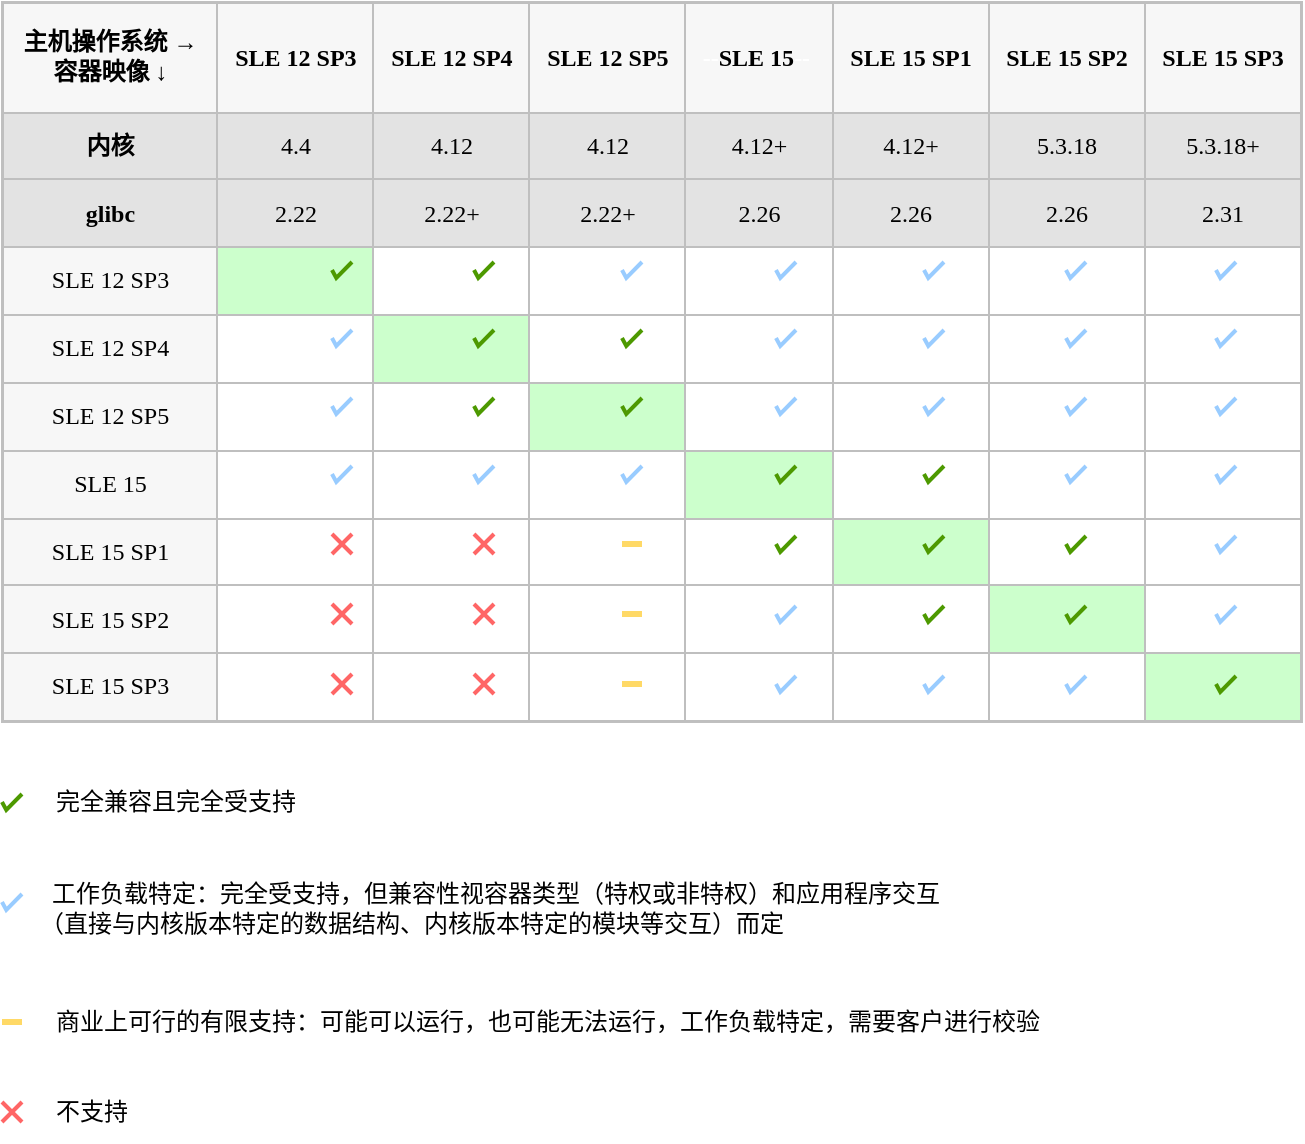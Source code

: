 <mxfile version="20.2.0" type="device"><diagram name="Page-1" id="bd83a815-5ea8-2e97-e5ec-87c9f400f2fa"><mxGraphModel dx="1185" dy="658" grid="1" gridSize="10" guides="1" tooltips="1" connect="1" arrows="1" fold="1" page="1" pageScale="1.5" pageWidth="1169" pageHeight="826" background="#ffffff" math="0" shadow="0"><root><mxCell id="0" style=";html=1;"/><mxCell id="1" style=";html=1;" parent="0"/><mxCell id="CO5awXffsRuqQKmjjOUZ-39" value="&lt;table style=&quot;width: 100% ; height: 100% ; border-collapse: collapse ; background-color: rgb(255 , 255 , 255) ; border: 1px solid rgb(191 , 191 , 191)&quot; width=&quot;100%&quot; cellpadding=&quot;4&quot; border=&quot;1&quot;&gt;&lt;tbody&gt;&lt;tr style=&quot;color: rgb(255 , 255 , 255)&quot;&gt;&lt;th style=&quot;border-collapse: collapse ; background-color: rgb(247 , 247 , 247)&quot;&gt;&lt;div style=&quot;text-align: center&quot;&gt;&lt;font color=&quot;#000000&quot;&gt;&lt;font face=&quot;Poppins&quot;&gt;&lt;span lang=&quot;ZH-CN&quot;&gt;主机操作系统&lt;/span&gt; &lt;/font&gt;&lt;span&gt;→&lt;/span&gt;&lt;/font&gt;&lt;/div&gt;&lt;font face=&quot;Poppins&quot; color=&quot;#000000&quot;&gt;&lt;div style=&quot;text-align: center&quot;&gt;&lt;span lang=&quot;ZH-CN&quot;&gt;容器映像&lt;/span&gt; &lt;span&gt;↓&lt;/span&gt;&lt;/div&gt;&lt;/font&gt;&lt;/th&gt;&lt;th style=&quot;text-align: center ; background-color: rgb(247 , 247 , 247)&quot;&gt;&lt;font face=&quot;Poppins&quot; color=&quot;#000000&quot;&gt;SLE 12 SP3&lt;/font&gt;&lt;/th&gt;&lt;th style=&quot;text-align: center ; background-color: rgb(247 , 247 , 247)&quot;&gt;&lt;font face=&quot;Poppins&quot; color=&quot;#000000&quot;&gt;SLE 12 SP4&lt;/font&gt;&lt;/th&gt;&lt;td style=&quot;text-align: center ; background-color: rgb(247 , 247 , 247)&quot;&gt;&lt;font face=&quot;Poppins&quot; color=&quot;#000000&quot;&gt;&lt;b&gt;SLE 12 SP5&lt;/b&gt;&lt;/font&gt;&lt;/td&gt;&lt;td style=&quot;text-align: center ; background-color: rgb(247 , 247 , 247)&quot;&gt;&lt;b&gt;&lt;font face=&quot;Poppins&quot;&gt;--&lt;font color=&quot;#000000&quot;&gt;SLE 15&lt;/font&gt;--&lt;font color=&quot;#000000&quot;&gt;&amp;nbsp;&lt;/font&gt;&lt;/font&gt;&lt;/b&gt;&lt;/td&gt;&lt;td style=&quot;text-align: center ; background-color: rgb(247 , 247 , 247)&quot;&gt;&lt;font face=&quot;Poppins&quot; color=&quot;#000000&quot;&gt;&lt;b&gt;SLE 15 SP1&lt;/b&gt;&lt;/font&gt;&lt;/td&gt;&lt;td style=&quot;text-align: center ; background-color: rgb(247 , 247 , 247)&quot;&gt;&lt;font face=&quot;Poppins&quot; color=&quot;#000000&quot;&gt;&lt;b&gt;SLE 15 SP2&lt;/b&gt;&lt;/font&gt;&lt;/td&gt;&lt;td style=&quot;text-align: center ; background-color: rgb(247 , 247 , 247)&quot;&gt;&lt;font face=&quot;Poppins&quot; color=&quot;#000000&quot;&gt;&lt;b&gt;SLE 15 SP3&lt;/b&gt;&lt;/font&gt;&lt;/td&gt;&lt;/tr&gt;&lt;tr&gt;&lt;td style=&quot;text-align: center ; background-color: rgb(227 , 227 , 227)&quot;&gt;&lt;b&gt;&lt;font face=&quot;Poppins&quot;&gt;&lt;span lang=&quot;ZH-CN&quot;&gt;内核&lt;/span&gt;&lt;/font&gt;&lt;/b&gt;&lt;/td&gt;&lt;td style=&quot;text-align: center ; background-color: rgb(227 , 227 , 227)&quot;&gt;&lt;font face=&quot;Poppins&quot;&gt;4.4&lt;/font&gt;&lt;/td&gt;&lt;td style=&quot;text-align: center ; background-color: rgb(227 , 227 , 227)&quot;&gt;&lt;font face=&quot;Poppins&quot;&gt;4.12&lt;/font&gt;&lt;/td&gt;&lt;td style=&quot;text-align: center ; background-color: rgb(227 , 227 , 227)&quot;&gt;&lt;font face=&quot;Poppins&quot;&gt;4.12&lt;/font&gt;&lt;/td&gt;&lt;td style=&quot;text-align: center ; background-color: rgb(227 , 227 , 227)&quot;&gt;&lt;font face=&quot;Poppins&quot;&gt;4.12+&lt;/font&gt;&lt;/td&gt;&lt;td style=&quot;text-align: center ; background-color: rgb(227 , 227 , 227)&quot;&gt;&lt;font face=&quot;Poppins&quot;&gt;4.12+&lt;/font&gt;&lt;/td&gt;&lt;td style=&quot;text-align: center ; background-color: rgb(227 , 227 , 227)&quot;&gt;&lt;font face=&quot;Poppins&quot;&gt;5.3.18&lt;/font&gt;&lt;/td&gt;&lt;td style=&quot;text-align: center ; background-color: rgb(227 , 227 , 227)&quot;&gt;&lt;font face=&quot;Poppins&quot;&gt;5.3.18+&lt;/font&gt;&lt;/td&gt;&lt;/tr&gt;&lt;tr&gt;&lt;td style=&quot;text-align: center ; background-color: rgb(227 , 227 , 227)&quot;&gt;&lt;b&gt;&lt;font face=&quot;Poppins&quot;&gt;glibc&lt;/font&gt;&lt;/b&gt;&lt;/td&gt;&lt;td style=&quot;text-align: center ; background-color: rgb(227 , 227 , 227)&quot;&gt;&lt;font face=&quot;Poppins&quot;&gt;2.22&lt;/font&gt;&lt;/td&gt;&lt;td style=&quot;text-align: center ; background-color: rgb(227 , 227 , 227)&quot;&gt;&lt;font face=&quot;Poppins&quot;&gt;2.22+&lt;/font&gt;&lt;/td&gt;&lt;td style=&quot;text-align: center ; background-color: rgb(227 , 227 , 227)&quot;&gt;&lt;font face=&quot;Poppins&quot;&gt;2.22+&lt;/font&gt;&lt;/td&gt;&lt;td style=&quot;text-align: center ; background-color: rgb(227 , 227 , 227)&quot;&gt;&lt;font face=&quot;Poppins&quot;&gt;2.26&lt;/font&gt;&lt;/td&gt;&lt;td style=&quot;text-align: center ; background-color: rgb(227 , 227 , 227)&quot;&gt;&lt;font face=&quot;Poppins&quot;&gt;2.26&lt;/font&gt;&lt;/td&gt;&lt;td style=&quot;text-align: center ; background-color: rgb(227 , 227 , 227)&quot;&gt;&lt;font face=&quot;Poppins&quot;&gt;2.26&lt;/font&gt;&lt;/td&gt;&lt;td style=&quot;text-align: center ; background-color: rgb(227 , 227 , 227)&quot;&gt;&lt;font face=&quot;Poppins&quot;&gt;2.31&lt;/font&gt;&lt;/td&gt;&lt;/tr&gt;&lt;tr&gt;&lt;td style=&quot;text-align: center ; background-color: rgb(247 , 247 , 247)&quot;&gt;&lt;font face=&quot;Poppins&quot;&gt;SLE 12 SP3&lt;/font&gt;&lt;/td&gt;&lt;td style=&quot;background-color: rgb(204 , 255 , 204)&quot;&gt;&lt;font face=&quot;Poppins&quot;&gt;&lt;br&gt;&lt;/font&gt;&lt;/td&gt;&lt;td style=&quot;background-color: rgb(255 , 255 , 255)&quot;&gt;&lt;font face=&quot;Poppins&quot;&gt;&lt;br&gt;&lt;/font&gt;&lt;/td&gt;&lt;td style=&quot;background-color: rgb(255 , 255 , 255)&quot;&gt;&lt;font face=&quot;Poppins&quot;&gt;&lt;br&gt;&lt;/font&gt;&lt;/td&gt;&lt;td style=&quot;background-color: rgb(255 , 255 , 255)&quot;&gt;&lt;font face=&quot;Poppins&quot;&gt;&lt;br&gt;&lt;/font&gt;&lt;/td&gt;&lt;td style=&quot;background-color: rgb(255 , 255 , 255)&quot;&gt;&lt;font face=&quot;Poppins&quot;&gt;&lt;br&gt;&lt;/font&gt;&lt;/td&gt;&lt;td style=&quot;background-color: rgb(255 , 255 , 255)&quot;&gt;&lt;font face=&quot;Poppins&quot;&gt;&lt;br&gt;&lt;/font&gt;&lt;/td&gt;&lt;td style=&quot;background-color: rgb(255 , 255 , 255)&quot;&gt;&lt;font face=&quot;Poppins&quot;&gt;&lt;br&gt;&lt;/font&gt;&lt;/td&gt;&lt;/tr&gt;&lt;tr&gt;&lt;td style=&quot;text-align: center ; background-color: rgb(247 , 247 , 247)&quot;&gt;&lt;font face=&quot;Poppins&quot;&gt;SLE 12 SP4&lt;/font&gt;&lt;/td&gt;&lt;td style=&quot;background-color: rgb(255 , 255 , 255)&quot;&gt;&lt;font face=&quot;Poppins&quot;&gt;&lt;br&gt;&lt;/font&gt;&lt;/td&gt;&lt;td style=&quot;background-color: rgb(204 , 255 , 204)&quot;&gt;&lt;font face=&quot;Poppins&quot;&gt;&lt;br&gt;&lt;/font&gt;&lt;/td&gt;&lt;td style=&quot;background-color: rgb(255 , 255 , 255)&quot;&gt;&lt;font face=&quot;Poppins&quot;&gt;&lt;br&gt;&lt;/font&gt;&lt;/td&gt;&lt;td style=&quot;background-color: rgb(255 , 255 , 255)&quot;&gt;&lt;font face=&quot;Poppins&quot;&gt;&lt;br&gt;&lt;/font&gt;&lt;/td&gt;&lt;td style=&quot;background-color: rgb(255 , 255 , 255)&quot;&gt;&lt;font face=&quot;Poppins&quot;&gt;&lt;br&gt;&lt;/font&gt;&lt;/td&gt;&lt;td style=&quot;background-color: rgb(255 , 255 , 255)&quot;&gt;&lt;font face=&quot;Poppins&quot;&gt;&lt;br&gt;&lt;/font&gt;&lt;/td&gt;&lt;td style=&quot;background-color: rgb(255 , 255 , 255)&quot;&gt;&lt;font face=&quot;Poppins&quot;&gt;&lt;br&gt;&lt;/font&gt;&lt;/td&gt;&lt;/tr&gt;&lt;tr&gt;&lt;td style=&quot;text-align: center ; background-color: rgb(247 , 247 , 247)&quot;&gt;&lt;font face=&quot;Poppins&quot;&gt;SLE 12 SP5&lt;/font&gt;&lt;/td&gt;&lt;td style=&quot;background-color: rgb(255 , 255 , 255)&quot;&gt;&lt;font face=&quot;Poppins&quot;&gt;&lt;br&gt;&lt;/font&gt;&lt;/td&gt;&lt;td style=&quot;background-color: rgb(255 , 255 , 255)&quot;&gt;&lt;font face=&quot;Poppins&quot;&gt;&lt;br&gt;&lt;/font&gt;&lt;/td&gt;&lt;td style=&quot;background-color: rgb(204 , 255 , 204)&quot;&gt;&lt;font face=&quot;Poppins&quot;&gt;&lt;br&gt;&lt;/font&gt;&lt;/td&gt;&lt;td style=&quot;background-color: rgb(255 , 255 , 255)&quot;&gt;&lt;font face=&quot;Poppins&quot;&gt;&lt;br&gt;&lt;/font&gt;&lt;/td&gt;&lt;td style=&quot;background-color: rgb(255 , 255 , 255)&quot;&gt;&lt;font face=&quot;Poppins&quot;&gt;&lt;br&gt;&lt;/font&gt;&lt;/td&gt;&lt;td style=&quot;background-color: rgb(255 , 255 , 255)&quot;&gt;&lt;font face=&quot;Poppins&quot;&gt;&lt;br&gt;&lt;/font&gt;&lt;/td&gt;&lt;td style=&quot;background-color: rgb(255 , 255 , 255)&quot;&gt;&lt;font face=&quot;Poppins&quot;&gt;&lt;br&gt;&lt;/font&gt;&lt;/td&gt;&lt;/tr&gt;&lt;tr&gt;&lt;td style=&quot;text-align: center ; background-color: rgb(247 , 247 , 247)&quot;&gt;&lt;font face=&quot;Poppins&quot;&gt;SLE 15&lt;/font&gt;&lt;/td&gt;&lt;td style=&quot;background-color: rgb(255 , 255 , 255)&quot;&gt;&lt;font face=&quot;Poppins&quot;&gt;&lt;br&gt;&lt;/font&gt;&lt;/td&gt;&lt;td style=&quot;background-color: rgb(255 , 255 , 255)&quot;&gt;&lt;font face=&quot;Poppins&quot;&gt;&lt;br&gt;&lt;/font&gt;&lt;/td&gt;&lt;td style=&quot;background-color: rgb(255 , 255 , 255)&quot;&gt;&lt;font face=&quot;Poppins&quot;&gt;&lt;br&gt;&lt;/font&gt;&lt;/td&gt;&lt;td style=&quot;background-color: rgb(204 , 255 , 204)&quot;&gt;&lt;font face=&quot;Poppins&quot;&gt;&lt;br&gt;&lt;/font&gt;&lt;/td&gt;&lt;td style=&quot;background-color: rgb(255 , 255 , 255)&quot;&gt;&lt;font face=&quot;Poppins&quot;&gt;&lt;br&gt;&lt;/font&gt;&lt;/td&gt;&lt;td style=&quot;background-color: rgb(255 , 255 , 255)&quot;&gt;&lt;font face=&quot;Poppins&quot;&gt;&lt;br&gt;&lt;/font&gt;&lt;/td&gt;&lt;td style=&quot;background-color: rgb(255 , 255 , 255)&quot;&gt;&lt;font face=&quot;Poppins&quot;&gt;&lt;br&gt;&lt;/font&gt;&lt;/td&gt;&lt;/tr&gt;&lt;tr&gt;&lt;td style=&quot;text-align: center ; background-color: rgb(247 , 247 , 247)&quot;&gt;&lt;font face=&quot;Poppins&quot;&gt;SLE 15 SP1&lt;/font&gt;&lt;/td&gt;&lt;td style=&quot;background-color: rgb(255 , 255 , 255)&quot;&gt;&lt;font face=&quot;Poppins&quot;&gt;&lt;br&gt;&lt;/font&gt;&lt;/td&gt;&lt;td style=&quot;background-color: rgb(255 , 255 , 255)&quot;&gt;&lt;font face=&quot;Poppins&quot;&gt;&lt;br&gt;&lt;/font&gt;&lt;/td&gt;&lt;td style=&quot;background-color: rgb(255 , 255 , 255)&quot;&gt;&lt;font face=&quot;Poppins&quot;&gt;&lt;br&gt;&lt;/font&gt;&lt;/td&gt;&lt;td style=&quot;background-color: rgb(255 , 255 , 255)&quot;&gt;&lt;font face=&quot;Poppins&quot;&gt;&lt;br&gt;&lt;/font&gt;&lt;/td&gt;&lt;td style=&quot;background-color: rgb(204 , 255 , 204)&quot;&gt;&lt;font face=&quot;Poppins&quot;&gt;&lt;br&gt;&lt;/font&gt;&lt;/td&gt;&lt;td style=&quot;background-color: rgb(255 , 255 , 255)&quot;&gt;&lt;font face=&quot;Poppins&quot;&gt;&lt;br&gt;&lt;/font&gt;&lt;/td&gt;&lt;td style=&quot;background-color: rgb(255 , 255 , 255)&quot;&gt;&lt;font face=&quot;Poppins&quot;&gt;&lt;br&gt;&lt;/font&gt;&lt;/td&gt;&lt;/tr&gt;&lt;tr&gt;&lt;td style=&quot;text-align: center ; background-color: rgb(247 , 247 , 247)&quot;&gt;&lt;font face=&quot;Poppins&quot;&gt;SLE 15 SP2&lt;br&gt;&lt;/font&gt;&lt;/td&gt;&lt;td style=&quot;background-color: rgb(255 , 255 , 255)&quot;&gt;&lt;font face=&quot;Poppins&quot;&gt;&lt;br&gt;&lt;/font&gt;&lt;/td&gt;&lt;td style=&quot;background-color: rgb(255 , 255 , 255)&quot;&gt;&lt;font face=&quot;Poppins&quot;&gt;&lt;br&gt;&lt;/font&gt;&lt;/td&gt;&lt;td style=&quot;background-color: rgb(255 , 255 , 255)&quot;&gt;&lt;font face=&quot;Poppins&quot;&gt;&lt;br&gt;&lt;/font&gt;&lt;/td&gt;&lt;td style=&quot;background-color: rgb(255 , 255 , 255)&quot;&gt;&lt;font face=&quot;Poppins&quot;&gt;&lt;br&gt;&lt;/font&gt;&lt;/td&gt;&lt;td style=&quot;background-color: rgb(255 , 255 , 255)&quot;&gt;&lt;font face=&quot;Poppins&quot;&gt;&lt;br&gt;&lt;/font&gt;&lt;/td&gt;&lt;td style=&quot;background-color: rgb(204 , 255 , 204)&quot;&gt;&lt;font face=&quot;Poppins&quot;&gt;&lt;br&gt;&lt;/font&gt;&lt;/td&gt;&lt;td style=&quot;background-color: rgb(255 , 255 , 255)&quot;&gt;&lt;font face=&quot;Poppins&quot;&gt;&lt;br&gt;&lt;/font&gt;&lt;/td&gt;&lt;/tr&gt;&lt;tr&gt;&lt;td style=&quot;text-align: center ; background-color: rgb(247 , 247 , 247)&quot;&gt;&lt;font face=&quot;Poppins&quot;&gt;SLE 15 SP3&lt;br&gt;&lt;/font&gt;&lt;/td&gt;&lt;td style=&quot;background-color: rgb(255 , 255 , 255)&quot;&gt;&lt;font face=&quot;Poppins&quot;&gt;&lt;br&gt;&lt;/font&gt;&lt;/td&gt;&lt;td style=&quot;background-color: rgb(255 , 255 , 255)&quot;&gt;&lt;font face=&quot;Poppins&quot;&gt;&lt;br&gt;&lt;/font&gt;&lt;/td&gt;&lt;td style=&quot;background-color: rgb(255 , 255 , 255)&quot;&gt;&lt;font face=&quot;Poppins&quot;&gt;&lt;br&gt;&lt;/font&gt;&lt;/td&gt;&lt;td style=&quot;background-color: rgb(255 , 255 , 255)&quot;&gt;&lt;font face=&quot;Poppins&quot;&gt;&lt;br&gt;&lt;/font&gt;&lt;/td&gt;&lt;td style=&quot;background-color: rgb(255 , 255 , 255)&quot;&gt;&lt;font face=&quot;Poppins&quot;&gt;&lt;br&gt;&lt;/font&gt;&lt;/td&gt;&lt;td style=&quot;background-color: rgb(255 , 255 , 255)&quot;&gt;&lt;font face=&quot;Poppins&quot;&gt;&lt;br&gt;&lt;/font&gt;&lt;/td&gt;&lt;td style=&quot;background-color: rgb(204 , 255 , 204)&quot;&gt;&lt;font face=&quot;Poppins&quot;&gt;&lt;br&gt;&lt;/font&gt;&lt;/td&gt;&lt;/tr&gt;&lt;/tbody&gt;&lt;/table&gt;" style="text;html=1;fillColor=#ffffff;overflow=fill;rounded=0;strokeColor=#C0C0C0;" parent="1" vertex="1"><mxGeometry x="270" y="300" width="650" height="360" as="geometry"/></mxCell><mxCell id="X5XhPVdRXbugXbAP6S1_-2" value="&lt;font face=&quot;Poppins&quot;&gt;&lt;span lang=&quot;ZH-CN&quot;&gt;完全兼容且完全受支持&lt;/span&gt;&lt;/font&gt;" style="text;html=1;align=left;verticalAlign=middle;resizable=0;points=[];autosize=1;strokeColor=none;" parent="1" vertex="1"><mxGeometry x="295" y="685" width="140" height="30" as="geometry"/></mxCell><mxCell id="X5XhPVdRXbugXbAP6S1_-4" value="&lt;div&gt;&lt;font face=&quot;Poppins&quot;&gt;&lt;span lang=&quot;ZH-CN&quot;&gt;&amp;nbsp; 工作负载特定：完全受支持，但兼容性视容器类型（特权或非特权）和应用程序交互&lt;/span&gt;&lt;/font&gt;&lt;/div&gt;&lt;div&gt;&lt;font face=&quot;Poppins&quot;&gt;&lt;span lang=&quot;ZH-CN&quot;&gt;（直接与内核版本特定的数据结构、内核版本特定的模块等交互）而定&lt;/span&gt;&lt;/font&gt;&lt;/div&gt;" style="text;html=1;align=left;verticalAlign=middle;resizable=0;points=[];autosize=1;strokeColor=none;" parent="1" vertex="1"><mxGeometry x="287" y="733" width="470" height="40" as="geometry"/></mxCell><mxCell id="X5XhPVdRXbugXbAP6S1_-5" value="&lt;font face=&quot;Poppins&quot;&gt;&lt;span lang=&quot;ZH-CN&quot;&gt;商业上可行的有限支持：可能可以运行，也可能无法运行，工作负载特定，需要客户进行校验&lt;/span&gt;&lt;/font&gt;" style="text;html=1;align=left;verticalAlign=middle;resizable=0;points=[];autosize=1;strokeColor=none;" parent="1" vertex="1"><mxGeometry x="295" y="795" width="520" height="30" as="geometry"/></mxCell><mxCell id="X5XhPVdRXbugXbAP6S1_-6" value="&lt;font face=&quot;Poppins&quot;&gt;&lt;span lang=&quot;ZH-CN&quot;&gt;不支持&lt;/span&gt;&lt;/font&gt;" style="text;html=1;align=left;verticalAlign=middle;resizable=0;points=[];autosize=1;strokeColor=none;" parent="1" vertex="1"><mxGeometry x="295" y="840" width="60" height="30" as="geometry"/></mxCell><mxCell id="1lScYszYVqfYkJgVosk7-3" value="" style="html=1;verticalLabelPosition=bottom;labelBackgroundColor=#ffffff;verticalAlign=top;shadow=0;dashed=0;strokeWidth=2;shape=mxgraph.ios7.misc.check;fillColor=#4D9900;strokeColor=#99CCFF;" parent="1" vertex="1"><mxGeometry x="435" y="464" width="10" height="8" as="geometry"/></mxCell><mxCell id="1lScYszYVqfYkJgVosk7-1" value="" style="html=1;verticalLabelPosition=bottom;labelBackgroundColor=#ffffff;verticalAlign=top;shadow=0;dashed=0;strokeWidth=2;shape=mxgraph.ios7.misc.check;fillColor=#4D9900;strokeColor=#4D9900;" parent="1" vertex="1"><mxGeometry x="435" y="430" width="10" height="8" as="geometry"/></mxCell><mxCell id="1lScYszYVqfYkJgVosk7-5" value="" style="html=1;verticalLabelPosition=bottom;labelBackgroundColor=#ffffff;verticalAlign=top;shadow=0;dashed=0;strokeWidth=2;shape=mxgraph.ios7.misc.check;fillColor=#4D9900;strokeColor=#4D9900;" parent="1" vertex="1"><mxGeometry x="506" y="430" width="10" height="8" as="geometry"/></mxCell><mxCell id="1lScYszYVqfYkJgVosk7-6" value="" style="html=1;verticalLabelPosition=bottom;labelBackgroundColor=#ffffff;verticalAlign=top;shadow=0;dashed=0;strokeWidth=2;shape=mxgraph.ios7.misc.check;fillColor=#4D9900;strokeColor=#4D9900;" parent="1" vertex="1"><mxGeometry x="506" y="464" width="10" height="8" as="geometry"/></mxCell><mxCell id="1lScYszYVqfYkJgVosk7-7" value="" style="html=1;verticalLabelPosition=bottom;labelBackgroundColor=#ffffff;verticalAlign=top;shadow=0;dashed=0;strokeWidth=2;shape=mxgraph.ios7.misc.check;fillColor=#4D9900;strokeColor=#4D9900;" parent="1" vertex="1"><mxGeometry x="506" y="498" width="10" height="8" as="geometry"/></mxCell><mxCell id="1lScYszYVqfYkJgVosk7-8" value="" style="html=1;verticalLabelPosition=bottom;labelBackgroundColor=#ffffff;verticalAlign=top;shadow=0;dashed=0;strokeWidth=2;shape=mxgraph.ios7.misc.check;fillColor=#4D9900;strokeColor=#99CCFF;" parent="1" vertex="1"><mxGeometry x="435" y="498" width="10" height="8" as="geometry"/></mxCell><mxCell id="1lScYszYVqfYkJgVosk7-9" value="" style="html=1;verticalLabelPosition=bottom;labelBackgroundColor=#ffffff;verticalAlign=top;shadow=0;dashed=0;strokeWidth=2;shape=mxgraph.ios7.misc.check;fillColor=#4D9900;strokeColor=#99CCFF;aspect=fixed;" parent="1" vertex="1"><mxGeometry x="435" y="532" width="10" height="8" as="geometry"/></mxCell><mxCell id="1lScYszYVqfYkJgVosk7-10" value="" style="html=1;verticalLabelPosition=bottom;labelBackgroundColor=#ffffff;verticalAlign=top;shadow=0;dashed=0;strokeWidth=2;shape=mxgraph.ios7.misc.check;fillColor=#4D9900;strokeColor=#99CCFF;" parent="1" vertex="1"><mxGeometry x="506" y="532" width="10" height="8" as="geometry"/></mxCell><mxCell id="1lScYszYVqfYkJgVosk7-11" value="" style="html=1;verticalLabelPosition=bottom;labelBackgroundColor=#ffffff;verticalAlign=top;shadow=0;dashed=0;strokeWidth=2;shape=mxgraph.ios7.misc.check;fillColor=#4D9900;strokeColor=#4D9900;" parent="1" vertex="1"><mxGeometry x="580" y="464" width="10" height="8" as="geometry"/></mxCell><mxCell id="1lScYszYVqfYkJgVosk7-12" value="" style="html=1;verticalLabelPosition=bottom;labelBackgroundColor=#ffffff;verticalAlign=top;shadow=0;dashed=0;strokeWidth=2;shape=mxgraph.ios7.misc.check;fillColor=#4D9900;strokeColor=#4D9900;" parent="1" vertex="1"><mxGeometry x="580" y="498" width="10" height="8" as="geometry"/></mxCell><mxCell id="1lScYszYVqfYkJgVosk7-13" value="" style="html=1;verticalLabelPosition=bottom;labelBackgroundColor=#ffffff;verticalAlign=top;shadow=0;dashed=0;strokeWidth=2;shape=mxgraph.ios7.misc.check;fillColor=#4D9900;strokeColor=#4D9900;" parent="1" vertex="1"><mxGeometry x="657" y="532" width="10" height="8" as="geometry"/></mxCell><mxCell id="1lScYszYVqfYkJgVosk7-14" value="" style="html=1;verticalLabelPosition=bottom;labelBackgroundColor=#ffffff;verticalAlign=top;shadow=0;dashed=0;strokeWidth=2;shape=mxgraph.ios7.misc.check;fillColor=#4D9900;strokeColor=#4D9900;" parent="1" vertex="1"><mxGeometry x="657" y="567" width="10" height="8" as="geometry"/></mxCell><mxCell id="1lScYszYVqfYkJgVosk7-15" value="" style="html=1;verticalLabelPosition=bottom;labelBackgroundColor=#ffffff;verticalAlign=top;shadow=0;dashed=0;strokeWidth=2;shape=mxgraph.ios7.misc.check;fillColor=#4D9900;strokeColor=#4D9900;" parent="1" vertex="1"><mxGeometry x="731" y="532" width="10" height="8" as="geometry"/></mxCell><mxCell id="1lScYszYVqfYkJgVosk7-16" value="" style="html=1;verticalLabelPosition=bottom;labelBackgroundColor=#ffffff;verticalAlign=top;shadow=0;dashed=0;strokeWidth=2;shape=mxgraph.ios7.misc.check;fillColor=#4D9900;strokeColor=#4D9900;" parent="1" vertex="1"><mxGeometry x="731" y="567" width="10" height="8" as="geometry"/></mxCell><mxCell id="1lScYszYVqfYkJgVosk7-17" value="" style="html=1;verticalLabelPosition=bottom;labelBackgroundColor=#ffffff;verticalAlign=top;shadow=0;dashed=0;strokeWidth=2;shape=mxgraph.ios7.misc.check;fillColor=#4D9900;strokeColor=#4D9900;" parent="1" vertex="1"><mxGeometry x="731" y="602" width="10" height="8" as="geometry"/></mxCell><mxCell id="1lScYszYVqfYkJgVosk7-18" value="" style="html=1;verticalLabelPosition=bottom;labelBackgroundColor=#ffffff;verticalAlign=top;shadow=0;dashed=0;strokeWidth=2;shape=mxgraph.ios7.misc.check;fillColor=#4D9900;strokeColor=#4D9900;" parent="1" vertex="1"><mxGeometry x="802" y="567" width="10" height="8" as="geometry"/></mxCell><mxCell id="1lScYszYVqfYkJgVosk7-19" value="" style="html=1;verticalLabelPosition=bottom;labelBackgroundColor=#ffffff;verticalAlign=top;shadow=0;dashed=0;strokeWidth=2;shape=mxgraph.ios7.misc.check;fillColor=#4D9900;strokeColor=#4D9900;" parent="1" vertex="1"><mxGeometry x="802" y="602" width="10" height="8" as="geometry"/></mxCell><mxCell id="1lScYszYVqfYkJgVosk7-20" value="" style="html=1;verticalLabelPosition=bottom;labelBackgroundColor=#ffffff;verticalAlign=top;shadow=0;dashed=0;strokeWidth=2;shape=mxgraph.ios7.misc.check;fillColor=#4D9900;strokeColor=#4D9900;" parent="1" vertex="1"><mxGeometry x="877" y="637" width="10" height="8" as="geometry"/></mxCell><mxCell id="1lScYszYVqfYkJgVosk7-21" value="" style="html=1;verticalLabelPosition=bottom;labelBackgroundColor=#ffffff;verticalAlign=top;shadow=0;dashed=0;strokeWidth=2;shape=mxgraph.ios7.misc.check;fillColor=#4D9900;strokeColor=#99CCFF;" parent="1" vertex="1"><mxGeometry x="580" y="532" width="10" height="8" as="geometry"/></mxCell><mxCell id="1lScYszYVqfYkJgVosk7-22" value="" style="html=1;verticalLabelPosition=bottom;labelBackgroundColor=#ffffff;verticalAlign=top;shadow=0;dashed=0;strokeWidth=2;shape=mxgraph.ios7.misc.check;fillColor=#4D9900;strokeColor=#99CCFF;" parent="1" vertex="1"><mxGeometry x="580" y="430" width="10" height="8" as="geometry"/></mxCell><mxCell id="1lScYszYVqfYkJgVosk7-23" value="" style="html=1;verticalLabelPosition=bottom;labelBackgroundColor=#ffffff;verticalAlign=top;shadow=0;dashed=0;strokeWidth=2;shape=mxgraph.ios7.misc.check;fillColor=#4D9900;strokeColor=#99CCFF;" parent="1" vertex="1"><mxGeometry x="657" y="430" width="10" height="8" as="geometry"/></mxCell><mxCell id="1lScYszYVqfYkJgVosk7-24" value="" style="html=1;verticalLabelPosition=bottom;labelBackgroundColor=#ffffff;verticalAlign=top;shadow=0;dashed=0;strokeWidth=2;shape=mxgraph.ios7.misc.check;fillColor=#4D9900;strokeColor=#99CCFF;" parent="1" vertex="1"><mxGeometry x="731" y="430" width="10" height="8" as="geometry"/></mxCell><mxCell id="1lScYszYVqfYkJgVosk7-25" value="" style="html=1;verticalLabelPosition=bottom;labelBackgroundColor=#ffffff;verticalAlign=top;shadow=0;dashed=0;strokeWidth=2;shape=mxgraph.ios7.misc.check;fillColor=#4D9900;strokeColor=#99CCFF;" parent="1" vertex="1"><mxGeometry x="802" y="430" width="10" height="8" as="geometry"/></mxCell><mxCell id="1lScYszYVqfYkJgVosk7-26" value="" style="html=1;verticalLabelPosition=bottom;labelBackgroundColor=#ffffff;verticalAlign=top;shadow=0;dashed=0;strokeWidth=2;shape=mxgraph.ios7.misc.check;fillColor=#4D9900;strokeColor=#99CCFF;" parent="1" vertex="1"><mxGeometry x="877" y="430" width="10" height="8" as="geometry"/></mxCell><mxCell id="1lScYszYVqfYkJgVosk7-27" value="" style="html=1;verticalLabelPosition=bottom;labelBackgroundColor=#ffffff;verticalAlign=top;shadow=0;dashed=0;strokeWidth=2;shape=mxgraph.ios7.misc.check;fillColor=#4D9900;strokeColor=#99CCFF;" parent="1" vertex="1"><mxGeometry x="877" y="464" width="10" height="8" as="geometry"/></mxCell><mxCell id="1lScYszYVqfYkJgVosk7-28" value="" style="html=1;verticalLabelPosition=bottom;labelBackgroundColor=#ffffff;verticalAlign=top;shadow=0;dashed=0;strokeWidth=2;shape=mxgraph.ios7.misc.check;fillColor=#4D9900;strokeColor=#99CCFF;" parent="1" vertex="1"><mxGeometry x="877" y="498" width="10" height="8" as="geometry"/></mxCell><mxCell id="1lScYszYVqfYkJgVosk7-29" value="" style="html=1;verticalLabelPosition=bottom;labelBackgroundColor=#ffffff;verticalAlign=top;shadow=0;dashed=0;strokeWidth=2;shape=mxgraph.ios7.misc.check;fillColor=#4D9900;strokeColor=#99CCFF;" parent="1" vertex="1"><mxGeometry x="877" y="532" width="10" height="8" as="geometry"/></mxCell><mxCell id="1lScYszYVqfYkJgVosk7-30" value="" style="html=1;verticalLabelPosition=bottom;labelBackgroundColor=#ffffff;verticalAlign=top;shadow=0;dashed=0;strokeWidth=2;shape=mxgraph.ios7.misc.check;fillColor=#4D9900;strokeColor=#99CCFF;" parent="1" vertex="1"><mxGeometry x="877" y="567" width="10" height="8" as="geometry"/></mxCell><mxCell id="1lScYszYVqfYkJgVosk7-31" value="" style="html=1;verticalLabelPosition=bottom;labelBackgroundColor=#ffffff;verticalAlign=top;shadow=0;dashed=0;strokeWidth=2;shape=mxgraph.ios7.misc.check;fillColor=#4D9900;strokeColor=#99CCFF;" parent="1" vertex="1"><mxGeometry x="877" y="602" width="10" height="8" as="geometry"/></mxCell><mxCell id="1lScYszYVqfYkJgVosk7-32" value="" style="html=1;verticalLabelPosition=bottom;labelBackgroundColor=#ffffff;verticalAlign=top;shadow=0;dashed=0;strokeWidth=2;shape=mxgraph.ios7.misc.check;fillColor=#4D9900;strokeColor=#99CCFF;" parent="1" vertex="1"><mxGeometry x="802" y="464" width="10" height="8" as="geometry"/></mxCell><mxCell id="1lScYszYVqfYkJgVosk7-33" value="" style="html=1;verticalLabelPosition=bottom;labelBackgroundColor=#ffffff;verticalAlign=top;shadow=0;dashed=0;strokeWidth=2;shape=mxgraph.ios7.misc.check;fillColor=#4D9900;strokeColor=#99CCFF;" parent="1" vertex="1"><mxGeometry x="802" y="498" width="10" height="8" as="geometry"/></mxCell><mxCell id="1lScYszYVqfYkJgVosk7-34" value="" style="html=1;verticalLabelPosition=bottom;labelBackgroundColor=#ffffff;verticalAlign=top;shadow=0;dashed=0;strokeWidth=2;shape=mxgraph.ios7.misc.check;fillColor=#4D9900;strokeColor=#99CCFF;" parent="1" vertex="1"><mxGeometry x="802" y="532" width="10" height="8" as="geometry"/></mxCell><mxCell id="1lScYszYVqfYkJgVosk7-35" value="" style="html=1;verticalLabelPosition=bottom;labelBackgroundColor=#ffffff;verticalAlign=top;shadow=0;dashed=0;strokeWidth=2;shape=mxgraph.ios7.misc.check;fillColor=#4D9900;strokeColor=#99CCFF;" parent="1" vertex="1"><mxGeometry x="802" y="637" width="10" height="8" as="geometry"/></mxCell><mxCell id="1lScYszYVqfYkJgVosk7-36" value="" style="html=1;verticalLabelPosition=bottom;labelBackgroundColor=#ffffff;verticalAlign=top;shadow=0;dashed=0;strokeWidth=2;shape=mxgraph.ios7.misc.check;fillColor=#4D9900;strokeColor=#99CCFF;" parent="1" vertex="1"><mxGeometry x="731" y="464" width="10" height="8" as="geometry"/></mxCell><mxCell id="1lScYszYVqfYkJgVosk7-37" value="" style="html=1;verticalLabelPosition=bottom;labelBackgroundColor=#ffffff;verticalAlign=top;shadow=0;dashed=0;strokeWidth=2;shape=mxgraph.ios7.misc.check;fillColor=#4D9900;strokeColor=#99CCFF;" parent="1" vertex="1"><mxGeometry x="731" y="498" width="10" height="8" as="geometry"/></mxCell><mxCell id="1lScYszYVqfYkJgVosk7-38" value="" style="html=1;verticalLabelPosition=bottom;labelBackgroundColor=#ffffff;verticalAlign=top;shadow=0;dashed=0;strokeWidth=2;shape=mxgraph.ios7.misc.check;fillColor=#4D9900;strokeColor=#99CCFF;" parent="1" vertex="1"><mxGeometry x="731" y="637" width="10" height="8" as="geometry"/></mxCell><mxCell id="1lScYszYVqfYkJgVosk7-39" value="" style="html=1;verticalLabelPosition=bottom;labelBackgroundColor=#ffffff;verticalAlign=top;shadow=0;dashed=0;strokeWidth=2;shape=mxgraph.ios7.misc.check;fillColor=#4D9900;strokeColor=#99CCFF;" parent="1" vertex="1"><mxGeometry x="657" y="464" width="10" height="8" as="geometry"/></mxCell><mxCell id="1lScYszYVqfYkJgVosk7-41" value="" style="html=1;verticalLabelPosition=bottom;labelBackgroundColor=#ffffff;verticalAlign=top;shadow=0;dashed=0;strokeWidth=2;shape=mxgraph.ios7.misc.check;fillColor=#4D9900;strokeColor=#99CCFF;" parent="1" vertex="1"><mxGeometry x="657" y="498" width="10" height="8" as="geometry"/></mxCell><mxCell id="1lScYszYVqfYkJgVosk7-42" value="" style="html=1;verticalLabelPosition=bottom;labelBackgroundColor=#ffffff;verticalAlign=top;shadow=0;dashed=0;strokeWidth=2;shape=mxgraph.ios7.misc.check;fillColor=#4D9900;strokeColor=#99CCFF;" parent="1" vertex="1"><mxGeometry x="657" y="602" width="10" height="8" as="geometry"/></mxCell><mxCell id="1lScYszYVqfYkJgVosk7-43" value="" style="html=1;verticalLabelPosition=bottom;labelBackgroundColor=#ffffff;verticalAlign=top;shadow=0;dashed=0;strokeWidth=2;shape=mxgraph.ios7.misc.check;fillColor=#4D9900;strokeColor=#99CCFF;" parent="1" vertex="1"><mxGeometry x="657" y="637" width="10" height="8" as="geometry"/></mxCell><mxCell id="1lScYszYVqfYkJgVosk7-54" value="" style="html=1;verticalLabelPosition=bottom;labelBackgroundColor=#ffffff;verticalAlign=top;shadow=0;dashed=0;strokeWidth=2;shape=mxgraph.ios7.misc.check;fillColor=#4D9900;strokeColor=#4D9900;" parent="1" vertex="1"><mxGeometry x="270" y="696" width="10" height="8" as="geometry"/></mxCell><mxCell id="1lScYszYVqfYkJgVosk7-55" value="" style="html=1;verticalLabelPosition=bottom;labelBackgroundColor=#ffffff;verticalAlign=top;shadow=0;dashed=0;strokeWidth=2;shape=mxgraph.ios7.misc.check;fillColor=#4D9900;strokeColor=#99CCFF;" parent="1" vertex="1"><mxGeometry x="270" y="746" width="10" height="8" as="geometry"/></mxCell><mxCell id="1lScYszYVqfYkJgVosk7-61" value="" style="dashed=0;aspect=fixed;verticalLabelPosition=bottom;verticalAlign=top;align=center;shape=mxgraph.gmdl.x;shadow=0;strokeWidth=2;fillColor=#FF6666;strokeColor=#FF6666;" parent="1" vertex="1"><mxGeometry x="435" y="566" width="10" height="10" as="geometry"/></mxCell><mxCell id="1lScYszYVqfYkJgVosk7-63" value="" style="dashed=0;aspect=fixed;verticalLabelPosition=bottom;verticalAlign=top;align=center;shape=mxgraph.gmdl.x;shadow=0;strokeWidth=2;fillColor=#FF6666;strokeColor=#FF6666;" parent="1" vertex="1"><mxGeometry x="506" y="566" width="10" height="10" as="geometry"/></mxCell><mxCell id="1lScYszYVqfYkJgVosk7-64" value="" style="dashed=0;aspect=fixed;verticalLabelPosition=bottom;verticalAlign=top;align=center;shape=mxgraph.gmdl.x;shadow=0;strokeWidth=2;fillColor=#FF6666;strokeColor=#FF6666;" parent="1" vertex="1"><mxGeometry x="506" y="601" width="10" height="10" as="geometry"/></mxCell><mxCell id="1lScYszYVqfYkJgVosk7-65" value="" style="dashed=0;aspect=fixed;verticalLabelPosition=bottom;verticalAlign=top;align=center;shape=mxgraph.gmdl.x;shadow=0;strokeWidth=2;fillColor=#FF6666;strokeColor=#FF6666;" parent="1" vertex="1"><mxGeometry x="506" y="636" width="10" height="10" as="geometry"/></mxCell><mxCell id="1lScYszYVqfYkJgVosk7-66" value="" style="dashed=0;aspect=fixed;verticalLabelPosition=bottom;verticalAlign=top;align=center;shape=mxgraph.gmdl.x;shadow=0;strokeWidth=2;fillColor=#FF6666;strokeColor=#FF6666;" parent="1" vertex="1"><mxGeometry x="435" y="636" width="10" height="10" as="geometry"/></mxCell><mxCell id="1lScYszYVqfYkJgVosk7-67" value="" style="dashed=0;aspect=fixed;verticalLabelPosition=bottom;verticalAlign=top;align=center;shape=mxgraph.gmdl.x;shadow=0;strokeWidth=2;fillColor=#FF6666;strokeColor=#FF6666;" parent="1" vertex="1"><mxGeometry x="435" y="601" width="10" height="10" as="geometry"/></mxCell><mxCell id="1lScYszYVqfYkJgVosk7-69" value="" style="rounded=0;whiteSpace=wrap;html=1;fillColor=#FFD966;strokeColor=none;" parent="1" vertex="1"><mxGeometry x="580" y="569.5" width="10" height="3" as="geometry"/></mxCell><mxCell id="1lScYszYVqfYkJgVosk7-72" value="" style="rounded=0;whiteSpace=wrap;html=1;fillColor=#FFD966;strokeColor=none;" parent="1" vertex="1"><mxGeometry x="580" y="604.5" width="10" height="3" as="geometry"/></mxCell><mxCell id="1lScYszYVqfYkJgVosk7-73" value="" style="rounded=0;whiteSpace=wrap;html=1;fillColor=#FFD966;strokeColor=none;" parent="1" vertex="1"><mxGeometry x="580" y="639.5" width="10" height="3" as="geometry"/></mxCell><mxCell id="1lScYszYVqfYkJgVosk7-74" value="" style="rounded=0;whiteSpace=wrap;html=1;fillColor=#FFD966;strokeColor=none;" parent="1" vertex="1"><mxGeometry x="270" y="808.5" width="10" height="3" as="geometry"/></mxCell><mxCell id="1lScYszYVqfYkJgVosk7-75" value="" style="dashed=0;aspect=fixed;verticalLabelPosition=bottom;verticalAlign=top;align=center;shape=mxgraph.gmdl.x;shadow=0;strokeWidth=2;fillColor=#FF6666;strokeColor=#FF6666;" parent="1" vertex="1"><mxGeometry x="270" y="850" width="10" height="10" as="geometry"/></mxCell></root></mxGraphModel></diagram></mxfile>